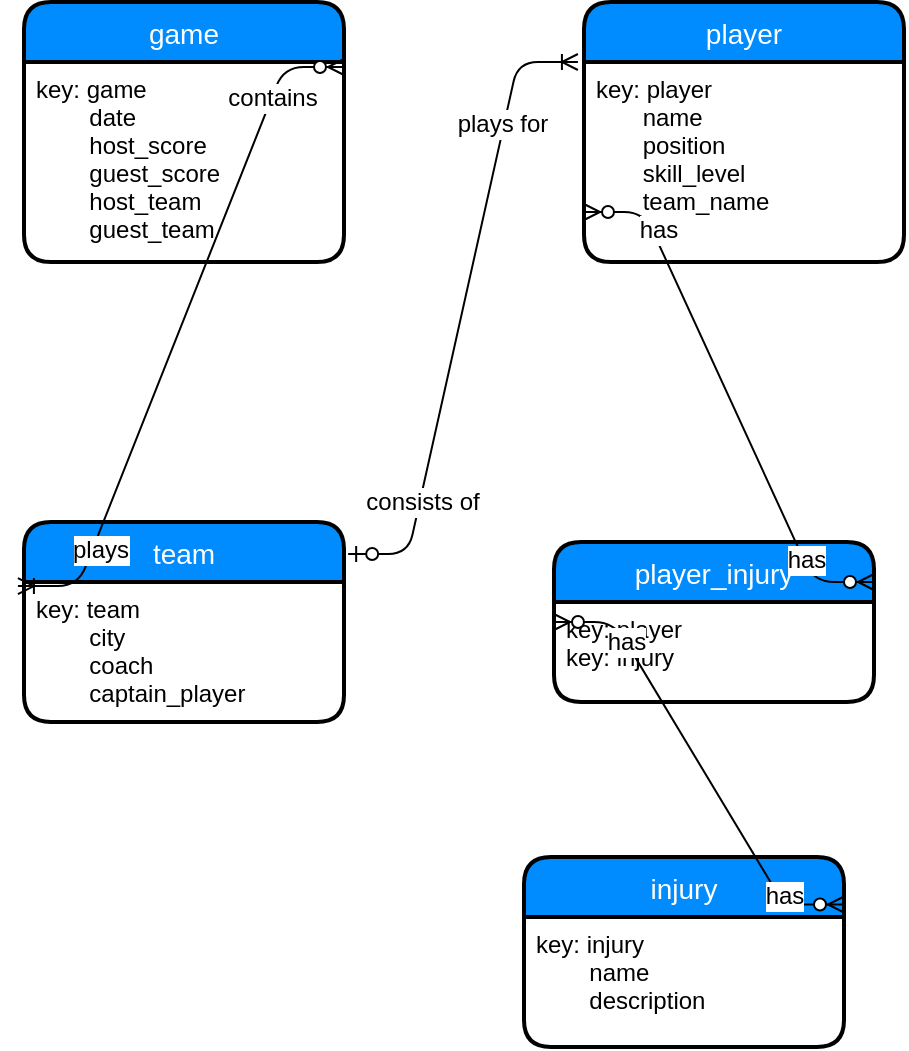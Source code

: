 <mxfile pages="1" version="11.2.9" type="github"><diagram id="vhXfp4JsjjdhGnUz7M-C" name="Page-1"><mxGraphModel dx="1408" dy="731" grid="1" gridSize="10" guides="1" tooltips="1" connect="1" arrows="1" fold="1" page="1" pageScale="1" pageWidth="850" pageHeight="1100" math="0" shadow="0"><root><mxCell id="0"/><mxCell id="1" parent="0"/><mxCell id="agYAYHVk1H-KvEL8Wrme-14" value="team" style="swimlane;childLayout=stackLayout;horizontal=1;startSize=30;horizontalStack=0;fillColor=#008cff;fontColor=#FFFFFF;rounded=1;fontSize=14;fontStyle=0;strokeWidth=2;resizeParent=0;resizeLast=1;shadow=0;dashed=0;align=center;" parent="1" vertex="1"><mxGeometry x="80" y="300" width="160" height="100" as="geometry"/></mxCell><mxCell id="agYAYHVk1H-KvEL8Wrme-15" value="key: team&#10;        city&#10;        coach&#10;        captain_player" style="align=left;strokeColor=none;fillColor=none;spacingLeft=4;fontSize=12;verticalAlign=top;resizable=0;rotatable=0;part=1;fontStyle=0" parent="agYAYHVk1H-KvEL8Wrme-14" vertex="1"><mxGeometry y="30" width="160" height="70" as="geometry"/></mxCell><mxCell id="agYAYHVk1H-KvEL8Wrme-16" value="game" style="swimlane;childLayout=stackLayout;horizontal=1;startSize=30;horizontalStack=0;fillColor=#008cff;fontColor=#FFFFFF;rounded=1;fontSize=14;fontStyle=0;strokeWidth=2;resizeParent=0;resizeLast=1;shadow=0;dashed=0;align=center;" parent="1" vertex="1"><mxGeometry x="80" y="40" width="160" height="130" as="geometry"/></mxCell><mxCell id="agYAYHVk1H-KvEL8Wrme-17" value="key: game&#10;        date&#10;        host_score&#10;        guest_score&#10;        host_team&#10;        guest_team&#10;" style="align=left;strokeColor=none;fillColor=none;spacingLeft=4;fontSize=12;verticalAlign=top;resizable=0;rotatable=0;part=1;" parent="agYAYHVk1H-KvEL8Wrme-16" vertex="1"><mxGeometry y="30" width="160" height="100" as="geometry"/></mxCell><mxCell id="agYAYHVk1H-KvEL8Wrme-20" value="injury" style="swimlane;childLayout=stackLayout;horizontal=1;startSize=30;horizontalStack=0;fillColor=#008cff;fontColor=#FFFFFF;rounded=1;fontSize=14;fontStyle=0;strokeWidth=2;resizeParent=0;resizeLast=1;shadow=0;dashed=0;align=center;" parent="1" vertex="1"><mxGeometry x="330" y="467.5" width="160" height="95" as="geometry"/></mxCell><mxCell id="agYAYHVk1H-KvEL8Wrme-21" value="key: injury&#10;        name&#10;        description" style="align=left;strokeColor=none;fillColor=none;spacingLeft=4;fontSize=12;verticalAlign=top;resizable=0;rotatable=0;part=1;" parent="agYAYHVk1H-KvEL8Wrme-20" vertex="1"><mxGeometry y="30" width="160" height="65" as="geometry"/></mxCell><mxCell id="agYAYHVk1H-KvEL8Wrme-24" value="" style="edgeStyle=entityRelationEdgeStyle;fontSize=12;html=1;endArrow=ERoneToMany;startArrow=ERzeroToMany;exitX=1;exitY=0.25;exitDx=0;exitDy=0;entryX=-0.019;entryY=0.029;entryDx=0;entryDy=0;entryPerimeter=0;" parent="1" source="agYAYHVk1H-KvEL8Wrme-16" target="agYAYHVk1H-KvEL8Wrme-15" edge="1"><mxGeometry width="100" height="100" relative="1" as="geometry"><mxPoint x="330" y="370" as="sourcePoint"/><mxPoint x="430" y="270" as="targetPoint"/></mxGeometry></mxCell><mxCell id="AAfJj_llaEV30lBEQIla-10" value="contains" style="text;html=1;resizable=0;points=[];align=center;verticalAlign=middle;labelBackgroundColor=#ffffff;" vertex="1" connectable="0" parent="agYAYHVk1H-KvEL8Wrme-24"><mxGeometry x="-0.727" relative="1" as="geometry"><mxPoint as="offset"/></mxGeometry></mxCell><mxCell id="AAfJj_llaEV30lBEQIla-11" value="plays" style="text;html=1;resizable=0;points=[];align=center;verticalAlign=middle;labelBackgroundColor=#ffffff;" vertex="1" connectable="0" parent="agYAYHVk1H-KvEL8Wrme-24"><mxGeometry x="0.697" y="3" relative="1" as="geometry"><mxPoint as="offset"/></mxGeometry></mxCell><mxCell id="AAfJj_llaEV30lBEQIla-1" value="player_injury" style="swimlane;childLayout=stackLayout;horizontal=1;startSize=30;horizontalStack=0;fillColor=#008cff;fontColor=#FFFFFF;rounded=1;fontSize=14;fontStyle=0;strokeWidth=2;resizeParent=0;resizeLast=1;shadow=0;dashed=0;align=center;" vertex="1" parent="1"><mxGeometry x="345" y="310" width="160" height="80" as="geometry"/></mxCell><mxCell id="AAfJj_llaEV30lBEQIla-2" value="key: player&#10;key: injury" style="align=left;strokeColor=none;fillColor=none;spacingLeft=4;fontSize=12;verticalAlign=top;resizable=0;rotatable=0;part=1;" vertex="1" parent="AAfJj_llaEV30lBEQIla-1"><mxGeometry y="30" width="160" height="50" as="geometry"/></mxCell><mxCell id="AAfJj_llaEV30lBEQIla-3" value="" style="edgeStyle=entityRelationEdgeStyle;fontSize=12;html=1;endArrow=ERoneToMany;startArrow=ERzeroToOne;exitX=1.013;exitY=0.16;exitDx=0;exitDy=0;entryX=-0.019;entryY=0;entryDx=0;entryDy=0;entryPerimeter=0;exitPerimeter=0;" edge="1" parent="1" source="agYAYHVk1H-KvEL8Wrme-14" target="agYAYHVk1H-KvEL8Wrme-19"><mxGeometry width="100" height="100" relative="1" as="geometry"><mxPoint x="240" y="622.5" as="sourcePoint"/><mxPoint x="290" y="527.5" as="targetPoint"/></mxGeometry></mxCell><mxCell id="AAfJj_llaEV30lBEQIla-12" value="consists of" style="text;html=1;resizable=0;points=[];align=center;verticalAlign=middle;labelBackgroundColor=#ffffff;" vertex="1" connectable="0" parent="AAfJj_llaEV30lBEQIla-3"><mxGeometry x="-0.635" y="-1" relative="1" as="geometry"><mxPoint as="offset"/></mxGeometry></mxCell><mxCell id="AAfJj_llaEV30lBEQIla-13" value="plays for" style="text;html=1;resizable=0;points=[];align=center;verticalAlign=middle;labelBackgroundColor=#ffffff;" vertex="1" connectable="0" parent="AAfJj_llaEV30lBEQIla-3"><mxGeometry x="0.603" y="1" relative="1" as="geometry"><mxPoint as="offset"/></mxGeometry></mxCell><mxCell id="agYAYHVk1H-KvEL8Wrme-18" value="player" style="swimlane;childLayout=stackLayout;horizontal=1;startSize=30;horizontalStack=0;fillColor=#008cff;fontColor=#FFFFFF;rounded=1;fontSize=14;fontStyle=0;strokeWidth=2;resizeParent=0;resizeLast=1;shadow=0;dashed=0;align=center;" parent="1" vertex="1"><mxGeometry x="360" y="40" width="160" height="130" as="geometry"/></mxCell><mxCell id="agYAYHVk1H-KvEL8Wrme-19" value="key: player&#10;       name&#10;       position&#10;       skill_level&#10;       team_name&#10;" style="align=left;strokeColor=none;fillColor=none;spacingLeft=4;fontSize=12;verticalAlign=top;resizable=0;rotatable=0;part=1;" parent="agYAYHVk1H-KvEL8Wrme-18" vertex="1"><mxGeometry y="30" width="160" height="100" as="geometry"/></mxCell><mxCell id="AAfJj_llaEV30lBEQIla-7" value="" style="edgeStyle=entityRelationEdgeStyle;fontSize=12;html=1;endArrow=ERzeroToMany;endFill=1;startArrow=ERzeroToMany;entryX=0;entryY=0.75;entryDx=0;entryDy=0;exitX=1;exitY=0.25;exitDx=0;exitDy=0;" edge="1" parent="1" source="AAfJj_llaEV30lBEQIla-1" target="agYAYHVk1H-KvEL8Wrme-19"><mxGeometry width="100" height="100" relative="1" as="geometry"><mxPoint x="580" y="470" as="sourcePoint"/><mxPoint x="680" y="370" as="targetPoint"/></mxGeometry></mxCell><mxCell id="AAfJj_llaEV30lBEQIla-14" value="has" style="text;html=1;resizable=0;points=[];align=center;verticalAlign=middle;labelBackgroundColor=#ffffff;" vertex="1" connectable="0" parent="AAfJj_llaEV30lBEQIla-7"><mxGeometry x="0.689" y="-2" relative="1" as="geometry"><mxPoint as="offset"/></mxGeometry></mxCell><mxCell id="AAfJj_llaEV30lBEQIla-15" value="has" style="text;html=1;resizable=0;points=[];align=center;verticalAlign=middle;labelBackgroundColor=#ffffff;" vertex="1" connectable="0" parent="AAfJj_llaEV30lBEQIla-7"><mxGeometry x="-0.684" y="-1" relative="1" as="geometry"><mxPoint as="offset"/></mxGeometry></mxCell><mxCell id="AAfJj_llaEV30lBEQIla-9" value="" style="edgeStyle=entityRelationEdgeStyle;fontSize=12;html=1;endArrow=ERzeroToMany;endFill=1;startArrow=ERzeroToMany;exitX=1;exitY=0.25;exitDx=0;exitDy=0;entryX=0;entryY=0.5;entryDx=0;entryDy=0;" edge="1" parent="1" source="agYAYHVk1H-KvEL8Wrme-20" target="AAfJj_llaEV30lBEQIla-1"><mxGeometry width="100" height="100" relative="1" as="geometry"><mxPoint x="510" y="490" as="sourcePoint"/><mxPoint x="610" y="390" as="targetPoint"/></mxGeometry></mxCell><mxCell id="AAfJj_llaEV30lBEQIla-16" value="has" style="text;html=1;resizable=0;points=[];align=center;verticalAlign=middle;labelBackgroundColor=#ffffff;" vertex="1" connectable="0" parent="AAfJj_llaEV30lBEQIla-9"><mxGeometry x="-0.704" y="-2" relative="1" as="geometry"><mxPoint as="offset"/></mxGeometry></mxCell><mxCell id="AAfJj_llaEV30lBEQIla-17" value="has" style="text;html=1;resizable=0;points=[];align=center;verticalAlign=middle;labelBackgroundColor=#ffffff;" vertex="1" connectable="0" parent="AAfJj_llaEV30lBEQIla-9"><mxGeometry x="0.63" relative="1" as="geometry"><mxPoint as="offset"/></mxGeometry></mxCell></root></mxGraphModel></diagram></mxfile>